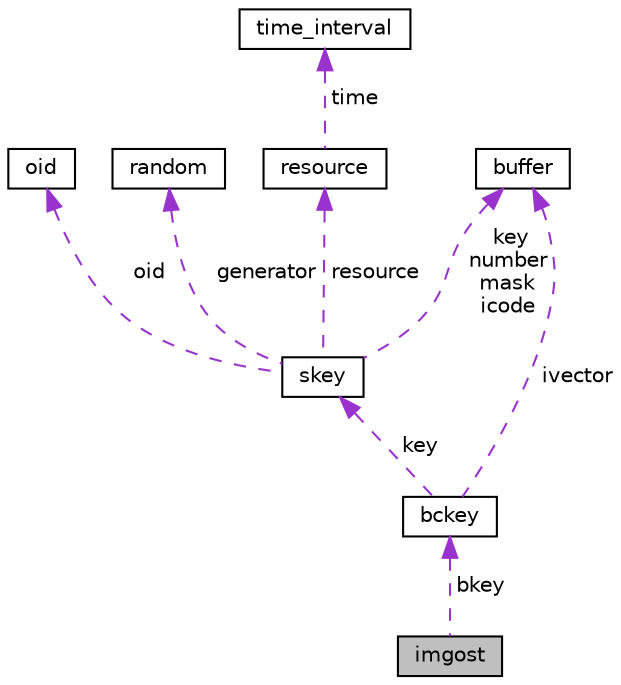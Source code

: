 digraph "imgost"
{
  edge [fontname="Helvetica",fontsize="10",labelfontname="Helvetica",labelfontsize="10"];
  node [fontname="Helvetica",fontsize="10",shape=record];
  Node1 [label="imgost",height=0.2,width=0.4,color="black", fillcolor="grey75", style="filled", fontcolor="black"];
  Node2 -> Node1 [dir="back",color="darkorchid3",fontsize="10",style="dashed",label=" bkey" ,fontname="Helvetica"];
  Node2 [label="bckey",height=0.2,width=0.4,color="black", fillcolor="white", style="filled",URL="$structbckey.html",tooltip="Секретный ключ блочного алгоритма шифрования. "];
  Node3 -> Node2 [dir="back",color="darkorchid3",fontsize="10",style="dashed",label=" key" ,fontname="Helvetica"];
  Node3 [label="skey",height=0.2,width=0.4,color="black", fillcolor="white", style="filled",URL="$structskey.html",tooltip="Структура секретного ключа – базовый набор данных и методов контроля. "];
  Node4 -> Node3 [dir="back",color="darkorchid3",fontsize="10",style="dashed",label=" oid" ,fontname="Helvetica"];
  Node4 [label="oid",height=0.2,width=0.4,color="black", fillcolor="white", style="filled",URL="$structoid.html",tooltip="Класс для хранения идентификаторов объектов (криптографических механизмов) и их данных. "];
  Node5 -> Node3 [dir="back",color="darkorchid3",fontsize="10",style="dashed",label=" generator" ,fontname="Helvetica"];
  Node5 [label="random",height=0.2,width=0.4,color="black", fillcolor="white", style="filled",URL="$structrandom.html",tooltip="Класс, реализующий произвольный генератор псевдо-случайных чисел. "];
  Node6 -> Node3 [dir="back",color="darkorchid3",fontsize="10",style="dashed",label=" resource" ,fontname="Helvetica"];
  Node6 [label="resource",height=0.2,width=0.4,color="black", fillcolor="white", style="filled",URL="$unionresource.html",tooltip="Структура для хранения ресурса ключа. "];
  Node7 -> Node6 [dir="back",color="darkorchid3",fontsize="10",style="dashed",label=" time" ,fontname="Helvetica"];
  Node7 [label="time_interval",height=0.2,width=0.4,color="black", fillcolor="white", style="filled",URL="$structtime__interval.html",tooltip="Структура для хранения интервала времени использования ключа. "];
  Node8 -> Node3 [dir="back",color="darkorchid3",fontsize="10",style="dashed",label=" key\nnumber\nmask\nicode" ,fontname="Helvetica"];
  Node8 [label="buffer",height=0.2,width=0.4,color="black", fillcolor="white", style="filled",URL="$structbuffer.html",tooltip="Класс для хранения двоичных данных "];
  Node8 -> Node2 [dir="back",color="darkorchid3",fontsize="10",style="dashed",label=" ivector" ,fontname="Helvetica"];
}
